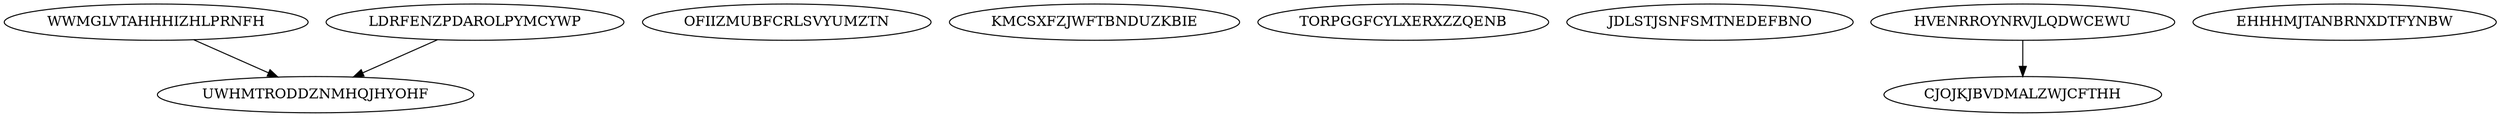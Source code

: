 digraph "N10M3" {
	WWMGLVTAHHHIZHLPRNFH			[Weight=16, Start=0, Processor=1];
	OFIIZMUBFCRLSVYUMZTN			[Weight=15, Start=16, Processor=1];
	KMCSXFZJWFTBNDUZKBIE			[Weight=13, Start=0, Processor=2];
	LDRFENZPDAROLPYMCYWP			[Weight=14, Start=13, Processor=2];
	TORPGGFCYLXERXZZQENB			[Weight=12, Start=0, Processor=3];
	UWHMTRODDZNMHQJHYOHF			[Weight=10, Start=30, Processor=2];
	JDLSTJSNFSMTNEDEFBNO			[Weight=20, Start=12, Processor=3];
	HVENRROYNRVJLQDWCEWU			[Weight=20, Start=0, Processor=4];
	CJOJKJBVDMALZWJCFTHH			[Weight=10, Start=20, Processor=4];
	EHHHMJTANBRNXDTFYNBW			[Weight=15, Start=0, Processor=5];
	HVENRROYNRVJLQDWCEWU -> CJOJKJBVDMALZWJCFTHH		[Weight=15];
	LDRFENZPDAROLPYMCYWP -> UWHMTRODDZNMHQJHYOHF		[Weight=20];
	WWMGLVTAHHHIZHLPRNFH -> UWHMTRODDZNMHQJHYOHF		[Weight=14];
}
